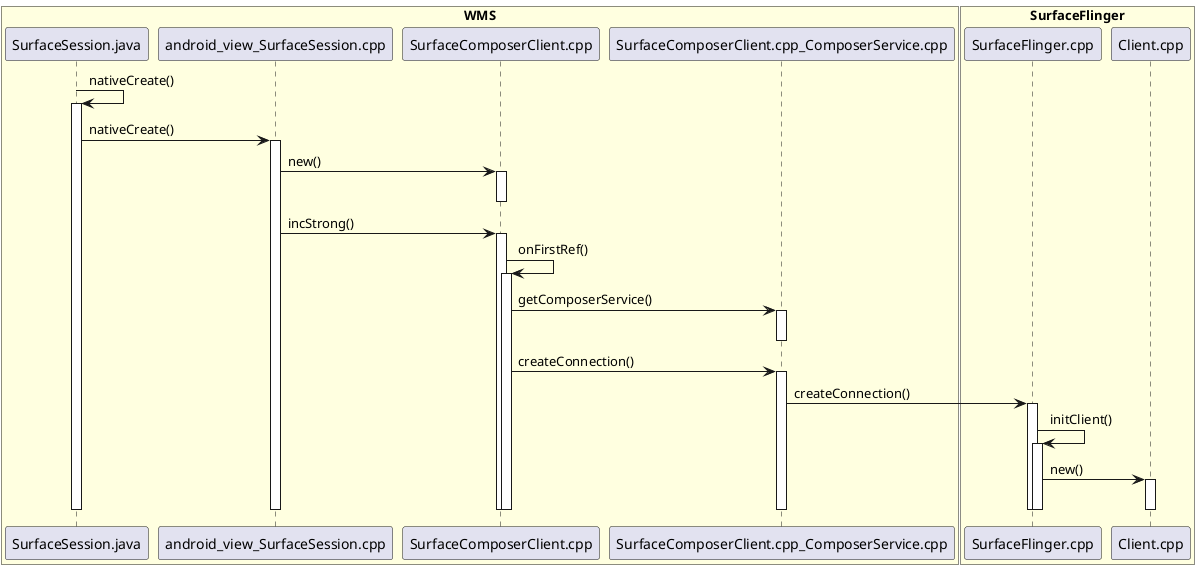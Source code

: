 @startuml

box "WMS" #LightYellow
participant SurfaceSession.java
participant android_view_SurfaceSession.cpp
participant SurfaceComposerClient.cpp
participant SurfaceComposerClient.cpp_ComposerService.cpp
end box

box "SurfaceFlinger" #LightYellow
participant SurfaceFlinger.cpp
participant Client.cpp
end box

SurfaceSession.java -> SurfaceSession.java:nativeCreate()
activate SurfaceSession.java

SurfaceSession.java -> android_view_SurfaceSession.cpp:nativeCreate()
activate android_view_SurfaceSession.cpp

android_view_SurfaceSession.cpp -> SurfaceComposerClient.cpp:new()
activate SurfaceComposerClient.cpp
deactivate SurfaceComposerClient.cpp

android_view_SurfaceSession.cpp -> SurfaceComposerClient.cpp:incStrong()
activate SurfaceComposerClient.cpp
SurfaceComposerClient.cpp -> SurfaceComposerClient.cpp:onFirstRef()
activate SurfaceComposerClient.cpp

SurfaceComposerClient.cpp -> SurfaceComposerClient.cpp_ComposerService.cpp:getComposerService()
activate SurfaceComposerClient.cpp_ComposerService.cpp
deactivate SurfaceComposerClient.cpp_ComposerService.cpp
SurfaceComposerClient.cpp -> SurfaceComposerClient.cpp_ComposerService.cpp:createConnection()
activate SurfaceComposerClient.cpp_ComposerService.cpp

SurfaceComposerClient.cpp_ComposerService.cpp -> SurfaceFlinger.cpp:createConnection()
activate SurfaceFlinger.cpp
SurfaceFlinger.cpp -> SurfaceFlinger.cpp:initClient()
activate SurfaceFlinger.cpp
SurfaceFlinger.cpp -> Client.cpp:new()
activate Client.cpp
deactivate Client.cpp

deactivate SurfaceFlinger.cpp
deactivate SurfaceFlinger.cpp


deactivate SurfaceComposerClient.cpp_ComposerService.cpp

deactivate SurfaceComposerClient.cpp
deactivate SurfaceComposerClient.cpp

deactivate android_view_SurfaceSession.cpp

deactivate SurfaceSession.java

deactivate SurfaceSession.java




@enduml
